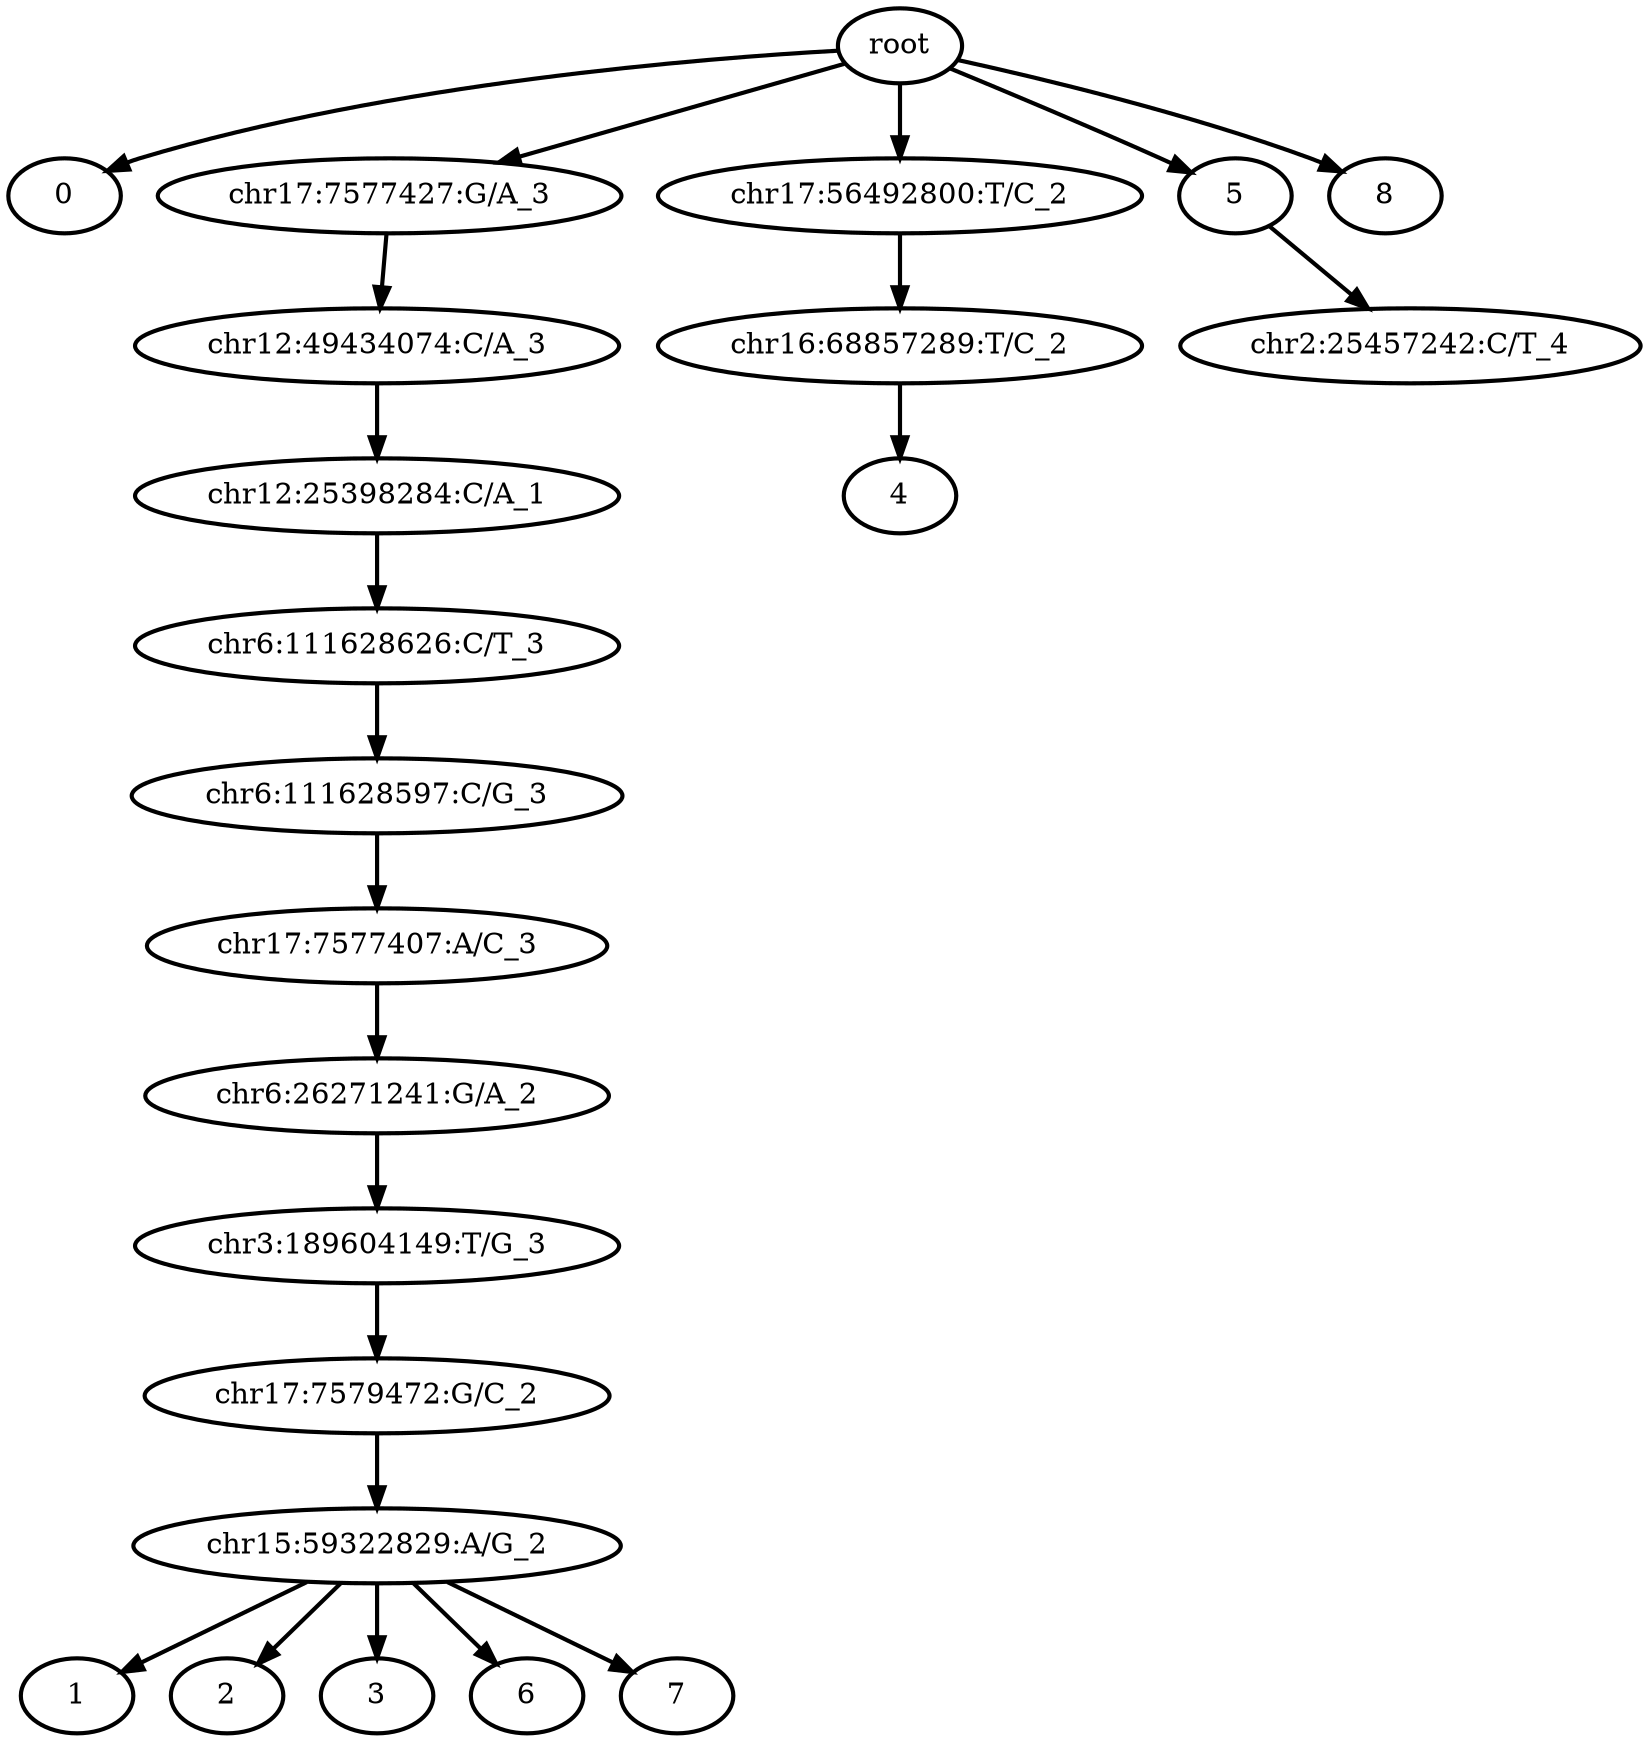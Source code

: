 digraph N {
	overlap="false"
	rankdir="TB"
	0 [label="root", style="bold"];
	1 [label="0", style="bold"];
	2 [label="chr17:7577427:G/A_3", style="bold"];
	3 [label="chr12:49434074:C/A_3", style="bold"];
	4 [label="chr12:25398284:C/A_1", style="bold"];
	5 [label="chr6:111628626:C/T_3", style="bold"];
	6 [label="chr6:111628597:C/G_3", style="bold"];
	7 [label="chr17:7577407:A/C_3", style="bold"];
	8 [label="chr6:26271241:G/A_2", style="bold"];
	9 [label="chr3:189604149:T/G_3", style="bold"];
	10 [label="chr17:7579472:G/C_2", style="bold"];
	11 [label="chr15:59322829:A/G_2", style="bold"];
	12 [label="1", style="bold"];
	13 [label="2", style="bold"];
	14 [label="3", style="bold"];
	15 [label="chr17:56492800:T/C_2", style="bold"];
	16 [label="chr16:68857289:T/C_2", style="bold"];
	17 [label="4", style="bold"];
	18 [label="5", style="bold"];
	19 [label="6", style="bold"];
	20 [label="7", style="bold"];
	21 [label="8", style="bold"];
	22 [label="chr2:25457242:C/T_4", style="bold"];
	0 -> 1 [style="bold"];
	0 -> 2 [style="bold"];
	0 -> 15 [style="bold"];
	0 -> 18 [style="bold"];
	0 -> 21 [style="bold"];
	2 -> 3 [style="bold"];
	3 -> 4 [style="bold"];
	4 -> 5 [style="bold"];
	5 -> 6 [style="bold"];
	6 -> 7 [style="bold"];
	7 -> 8 [style="bold"];
	8 -> 9 [style="bold"];
	9 -> 10 [style="bold"];
	10 -> 11 [style="bold"];
	11 -> 12 [style="bold"];
	11 -> 13 [style="bold"];
	11 -> 14 [style="bold"];
	11 -> 19 [style="bold"];
	11 -> 20 [style="bold"];
	15 -> 16 [style="bold"];
	16 -> 17 [style="bold"];
	18 -> 22 [style="bold"];
}